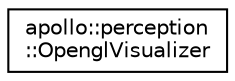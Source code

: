 digraph "Graphical Class Hierarchy"
{
  edge [fontname="Helvetica",fontsize="10",labelfontname="Helvetica",labelfontsize="10"];
  node [fontname="Helvetica",fontsize="10",shape=record];
  rankdir="LR";
  Node1 [label="apollo::perception\l::OpenglVisualizer",height=0.2,width=0.4,color="black", fillcolor="white", style="filled",URL="$classapollo_1_1perception_1_1OpenglVisualizer.html"];
}
